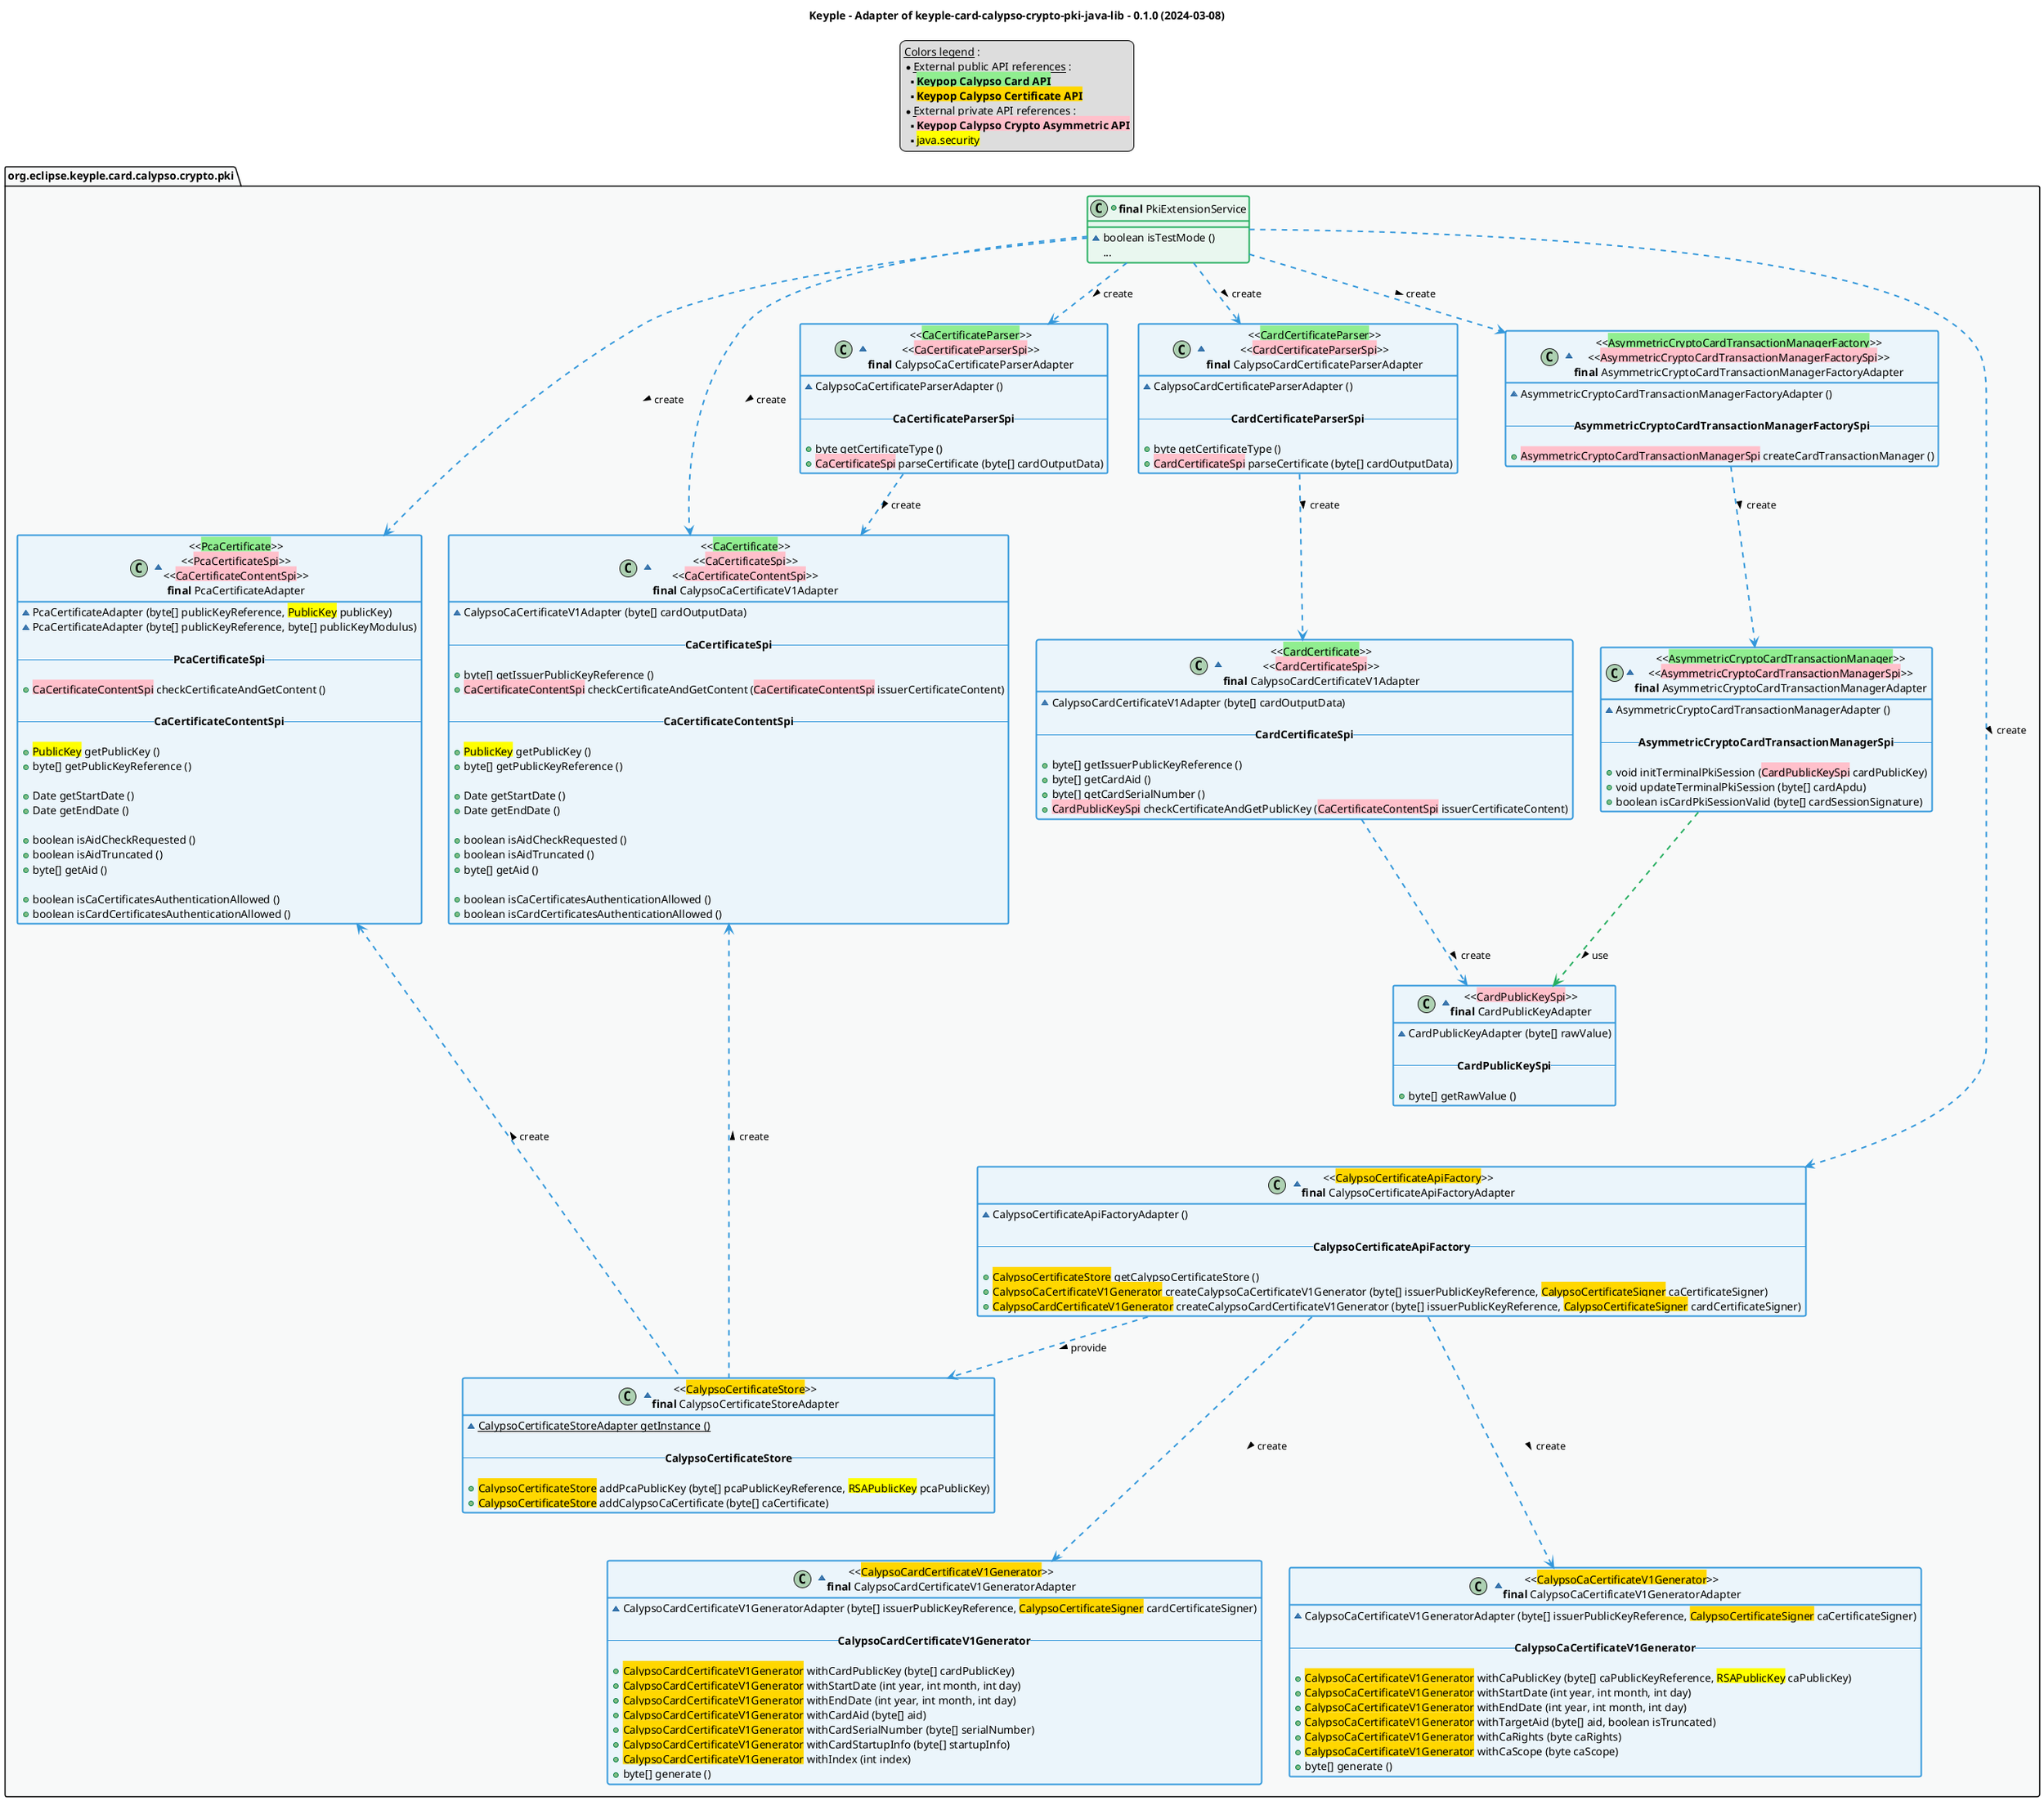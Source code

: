 @startuml
title
    Keyple - Adapter of keyple-card-calypso-crypto-pki-java-lib - 0.1.0 (2024-03-08)
end title

' == THEME ==

'Couleurs issues de : https://htmlcolorcodes.com/fr/tableau-de-couleur/tableau-de-couleur-design-plat/
!define C_GREY1 F8F9F9
!define C_GREY2 F2F3F4
!define C_GREY3 E5E7E9
!define C_GREY4 D7DBDD
!define C_GREY5 CACFD2
!define C_GREY6 BDC3C7
!define C_LINK 3498DB
!define C_USE 27AE60

' -- Styles that don't work with new version of plantuml --
skinparam stereotypeABorderColor #A9DCDF
skinparam stereotypeIBorderColor #B4A7E5
skinparam stereotypeCBorderColor #ADD1B2
skinparam stereotypeEBorderColor #EB93DF
' -- END --

skinparam ClassBorderThickness 2
skinparam ArrowThickness 2

' Yellow
skinparam ClassBackgroundColor #FEFECE
skinparam ClassBorderColor #D4AC0D
' Red
skinparam ClassBackgroundColor<<red>> #FDEDEC
skinparam ClassBorderColor<<red>> #E74C3C
hide <<red>> stereotype
' Purple
skinparam ClassBackgroundColor<<purple>> #F4ECF7
skinparam ClassBorderColor<<purple>> #8E44AD
hide <<purple>> stereotype
' blue
skinparam ClassBackgroundColor<<blue>> #EBF5FB
skinparam ClassBorderColor<<blue>> #3498DB
hide <<blue>> stereotype
' Green
skinparam ClassBackgroundColor<<green>> #E9F7EF
skinparam ClassBorderColor<<green>> #27AE60
hide <<green>> stereotype
' Grey
skinparam ClassBackgroundColor<<grey>> #EAECEE
skinparam ClassBorderColor<<grey>> #2C3E50
hide <<grey>> stereotype

' == CONTENT ==

legend top
    __Colors legend__ :
    * __External public API references__ :
    ** <back:lightGreen>**Keypop Calypso Card API**</back>
    ** <back:gold>**Keypop Calypso Certificate API**</back>
    * __External private API references__ :
    ** <back:pink>**Keypop Calypso Crypto Asymmetric API**</back>
    ** <back:yellow>java.security</back>
end legend

package "org.eclipse.keyple.card.calypso.crypto.pki" as pki {
    +class "**final** PkiExtensionService" as PkiExtensionService <<green>> {
        __
        ~boolean isTestMode ()
        ...
    }
    ' Adapters
    ~class "<<<back:lightGreen>AsymmetricCryptoCardTransactionManagerFactory</back>>>\n<<<back:pink>AsymmetricCryptoCardTransactionManagerFactorySpi</back>>>\n**final** AsymmetricCryptoCardTransactionManagerFactoryAdapter" as AsymmetricCryptoCardTransactionManagerFactoryAdapter <<blue>> {
        ~AsymmetricCryptoCardTransactionManagerFactoryAdapter ()

        -- **AsymmetricCryptoCardTransactionManagerFactorySpi** --

        +<back:pink>AsymmetricCryptoCardTransactionManagerSpi</back> createCardTransactionManager ()
    }
    ~class "<<<back:lightGreen>AsymmetricCryptoCardTransactionManager</back>>>\n<<<back:pink>AsymmetricCryptoCardTransactionManagerSpi</back>>>\n**final** AsymmetricCryptoCardTransactionManagerAdapter" as AsymmetricCryptoCardTransactionManagerAdapter <<blue>> {
        ~AsymmetricCryptoCardTransactionManagerAdapter ()

        -- **AsymmetricCryptoCardTransactionManagerSpi** --

        +void initTerminalPkiSession (<back:pink>CardPublicKeySpi</back> cardPublicKey)
        +void updateTerminalPkiSession (byte[] cardApdu)
        +boolean isCardPkiSessionValid (byte[] cardSessionSignature)
    }
    ~class "<<<back:pink>CardPublicKeySpi</back>>>\n**final** CardPublicKeyAdapter" as CardPublicKeyAdapter <<blue>> {
        ~CardPublicKeyAdapter (byte[] rawValue)

        -- **CardPublicKeySpi** --

        +byte[] getRawValue ()
    }
    ~class "<<<back:lightGreen>CardCertificateParser</back>>>\n<<<back:pink>CardCertificateParserSpi</back>>>\n**final** CalypsoCardCertificateParserAdapter" as CalypsoCardCertificateParserAdapter <<blue>> {
        ~CalypsoCardCertificateParserAdapter ()

        -- **CardCertificateParserSpi** --

        +byte getCertificateType ()
        +<back:pink>CardCertificateSpi</back> parseCertificate (byte[] cardOutputData)
    }
    ~class "<<<back:lightGreen>CardCertificate</back>>>\n<<<back:pink>CardCertificateSpi</back>>>\n**final** CalypsoCardCertificateV1Adapter" as CalypsoCardCertificateV1Adapter <<blue>> {
        ~CalypsoCardCertificateV1Adapter (byte[] cardOutputData)

        -- **CardCertificateSpi** --

        +byte[] getIssuerPublicKeyReference ()
        +byte[] getCardAid ()
        +byte[] getCardSerialNumber ()
        +<back:pink>CardPublicKeySpi</back> checkCertificateAndGetPublicKey (<back:pink>CaCertificateContentSpi</back> issuerCertificateContent)
    }
    ~class "<<<back:lightGreen>CaCertificateParser</back>>>\n<<<back:pink>CaCertificateParserSpi</back>>>\n**final** CalypsoCaCertificateParserAdapter" as CalypsoCaCertificateParserAdapter <<blue>> {
        ~CalypsoCaCertificateParserAdapter ()

        -- **CaCertificateParserSpi** --

        +byte getCertificateType ()
        +<back:pink>CaCertificateSpi</back> parseCertificate (byte[] cardOutputData)
    }
    ~class "<<<back:lightGreen>CaCertificate</back>>>\n<<<back:pink>CaCertificateSpi</back>>>\n<<<back:pink>CaCertificateContentSpi</back>>>\n**final** CalypsoCaCertificateV1Adapter" as CalypsoCaCertificateV1Adapter <<blue>> {
        ~CalypsoCaCertificateV1Adapter (byte[] cardOutputData)

        -- **CaCertificateSpi** --

        +byte[] getIssuerPublicKeyReference ()
        +<back:pink>CaCertificateContentSpi</back> checkCertificateAndGetContent (<back:pink>CaCertificateContentSpi</back> issuerCertificateContent)

        -- **CaCertificateContentSpi** --

        +<back:yellow>PublicKey</back> getPublicKey ()
        +byte[] getPublicKeyReference ()

        +Date getStartDate ()
        +Date getEndDate ()

        +boolean isAidCheckRequested ()
        +boolean isAidTruncated ()
        +byte[] getAid ()

        +boolean isCaCertificatesAuthenticationAllowed ()
        +boolean isCardCertificatesAuthenticationAllowed ()
    }
    ~class "<<<back:lightGreen>PcaCertificate</back>>>\n<<<back:pink>PcaCertificateSpi</back>>>\n<<<back:pink>CaCertificateContentSpi</back>>>\n**final** PcaCertificateAdapter" as PcaCertificateAdapter <<blue>> {
        ~PcaCertificateAdapter (byte[] publicKeyReference, <back:yellow>PublicKey</back> publicKey)
        ~PcaCertificateAdapter (byte[] publicKeyReference, byte[] publicKeyModulus)

        -- **PcaCertificateSpi** --

        +<back:pink>CaCertificateContentSpi</back> checkCertificateAndGetContent ()

        -- **CaCertificateContentSpi** --

        +<back:yellow>PublicKey</back> getPublicKey ()
        +byte[] getPublicKeyReference ()

        +Date getStartDate ()
        +Date getEndDate ()

        +boolean isAidCheckRequested ()
        +boolean isAidTruncated ()
        +byte[] getAid ()

        +boolean isCaCertificatesAuthenticationAllowed ()
        +boolean isCardCertificatesAuthenticationAllowed ()
    }
    ~class "<<<back:gold>CalypsoCertificateApiFactory</back>>>\n**final** CalypsoCertificateApiFactoryAdapter" as CalypsoCertificateApiFactoryAdapter <<blue>> {
        ~CalypsoCertificateApiFactoryAdapter ()

        -- **CalypsoCertificateApiFactory** --

        +<back:gold>CalypsoCertificateStore</back> getCalypsoCertificateStore ()
        +<back:gold>CalypsoCaCertificateV1Generator</back> createCalypsoCaCertificateV1Generator (byte[] issuerPublicKeyReference, <back:gold>CalypsoCertificateSigner</back> caCertificateSigner)
        +<back:gold>CalypsoCardCertificateV1Generator</back> createCalypsoCardCertificateV1Generator (byte[] issuerPublicKeyReference, <back:gold>CalypsoCertificateSigner</back> cardCertificateSigner)
    }
    ~class "<<<back:gold>CalypsoCertificateStore</back>>>\n**final** CalypsoCertificateStoreAdapter" as CalypsoCertificateStoreAdapter <<blue>> {
        ~{static} CalypsoCertificateStoreAdapter getInstance ()

        -- **CalypsoCertificateStore** --

        +<back:gold>CalypsoCertificateStore</back> addPcaPublicKey (byte[] pcaPublicKeyReference, <back:yellow>RSAPublicKey</back> pcaPublicKey)
        +<back:gold>CalypsoCertificateStore</back> addCalypsoCaCertificate (byte[] caCertificate)
    }
    ~class "<<<back:gold>CalypsoCaCertificateV1Generator</back>>>\n**final** CalypsoCaCertificateV1GeneratorAdapter" as CalypsoCaCertificateV1GeneratorAdapter <<blue>> {
        ~CalypsoCaCertificateV1GeneratorAdapter (byte[] issuerPublicKeyReference, <back:gold>CalypsoCertificateSigner</back> caCertificateSigner)

        -- **CalypsoCaCertificateV1Generator** --

        +<back:gold>CalypsoCaCertificateV1Generator</back> withCaPublicKey (byte[] caPublicKeyReference, <back:yellow>RSAPublicKey</back> caPublicKey)
        +<back:gold>CalypsoCaCertificateV1Generator</back> withStartDate (int year, int month, int day)
        +<back:gold>CalypsoCaCertificateV1Generator</back> withEndDate (int year, int month, int day)
        +<back:gold>CalypsoCaCertificateV1Generator</back> withTargetAid (byte[] aid, boolean isTruncated)
        +<back:gold>CalypsoCaCertificateV1Generator</back> withCaRights (byte caRights)
        +<back:gold>CalypsoCaCertificateV1Generator</back> withCaScope (byte caScope)
        +byte[] generate ()
    }
    ~class "<<<back:gold>CalypsoCardCertificateV1Generator</back>>>\n**final** CalypsoCardCertificateV1GeneratorAdapter" as CalypsoCardCertificateV1GeneratorAdapter <<blue>> {
        ~CalypsoCardCertificateV1GeneratorAdapter (byte[] issuerPublicKeyReference, <back:gold>CalypsoCertificateSigner</back> cardCertificateSigner)

        -- **CalypsoCardCertificateV1Generator** --

        +<back:gold>CalypsoCardCertificateV1Generator</back> withCardPublicKey (byte[] cardPublicKey)
        +<back:gold>CalypsoCardCertificateV1Generator</back> withStartDate (int year, int month, int day)
        +<back:gold>CalypsoCardCertificateV1Generator</back> withEndDate (int year, int month, int day)
        +<back:gold>CalypsoCardCertificateV1Generator</back> withCardAid (byte[] aid)
        +<back:gold>CalypsoCardCertificateV1Generator</back> withCardSerialNumber (byte[] serialNumber)
        +<back:gold>CalypsoCardCertificateV1Generator</back> withCardStartupInfo (byte[] startupInfo)
        +<back:gold>CalypsoCardCertificateV1Generator</back> withIndex (int index)
        +byte[] generate ()
    }
}

' Associations

PkiExtensionService ..> AsymmetricCryptoCardTransactionManagerFactoryAdapter #C_LINK : create >
PkiExtensionService ...> PcaCertificateAdapter #C_LINK : create >
PkiExtensionService ..> CalypsoCaCertificateParserAdapter #C_LINK : create >
PkiExtensionService ..> CalypsoCaCertificateV1Adapter #C_LINK : create >
PkiExtensionService ..> CalypsoCardCertificateParserAdapter #C_LINK : create >
PkiExtensionService .....> CalypsoCertificateApiFactoryAdapter #C_LINK : create >

AsymmetricCryptoCardTransactionManagerFactoryAdapter ..> AsymmetricCryptoCardTransactionManagerAdapter #C_LINK : create >

AsymmetricCryptoCardTransactionManagerAdapter ..> CardPublicKeyAdapter #C_USE : use >

CalypsoCaCertificateParserAdapter ..> CalypsoCaCertificateV1Adapter #C_LINK : create >

CalypsoCardCertificateParserAdapter ..> CalypsoCardCertificateV1Adapter #C_LINK : create >

CalypsoCardCertificateV1Adapter ..> CardPublicKeyAdapter #C_LINK : create >

CalypsoCertificateApiFactoryAdapter ..> CalypsoCertificateStoreAdapter #C_LINK : provide >
CalypsoCertificateApiFactoryAdapter ...> CalypsoCaCertificateV1GeneratorAdapter #C_LINK : create >
CalypsoCertificateApiFactoryAdapter ...> CalypsoCardCertificateV1GeneratorAdapter #C_LINK : create >

CalypsoCertificateStoreAdapter .up...> PcaCertificateAdapter #C_LINK : create >
CalypsoCertificateStoreAdapter .up.> CalypsoCaCertificateV1Adapter #C_LINK : create >

' == LAYOUT ==


' == STYLE ==

package pki #C_GREY1 {}

@enduml